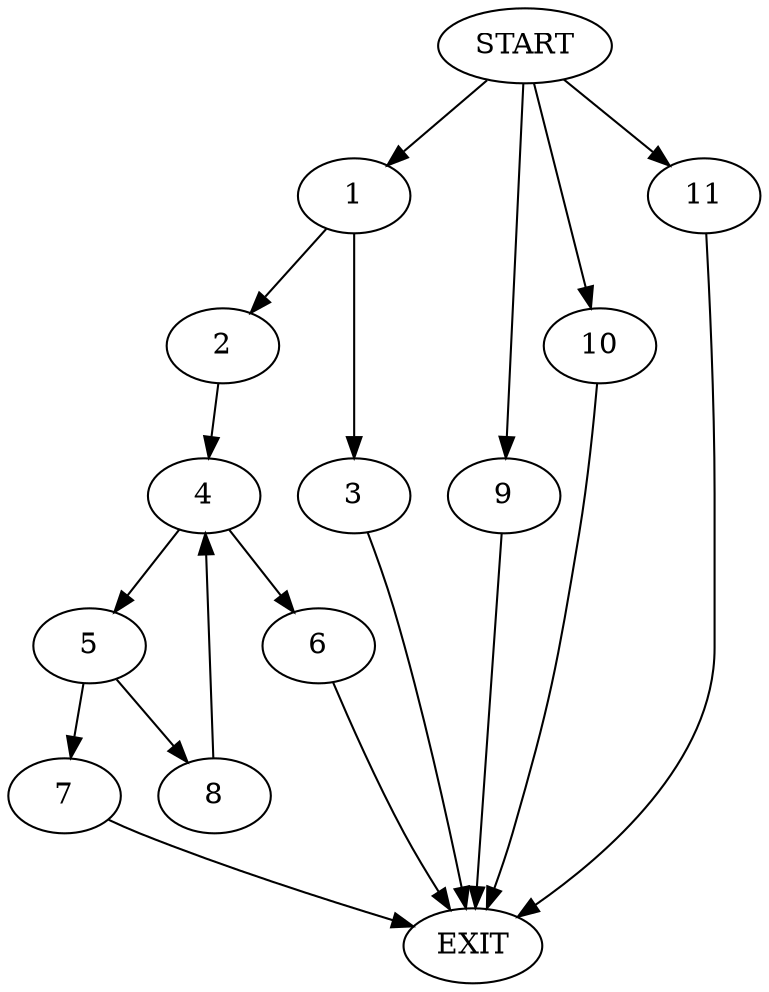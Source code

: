 digraph {
0 [label="START"]
12 [label="EXIT"]
0 -> 1
1 -> 2
1 -> 3
2 -> 4
3 -> 12
4 -> 5
4 -> 6
5 -> 7
5 -> 8
6 -> 12
8 -> 4
7 -> 12
0 -> 9
9 -> 12
0 -> 10
10 -> 12
0 -> 11
11 -> 12
}

